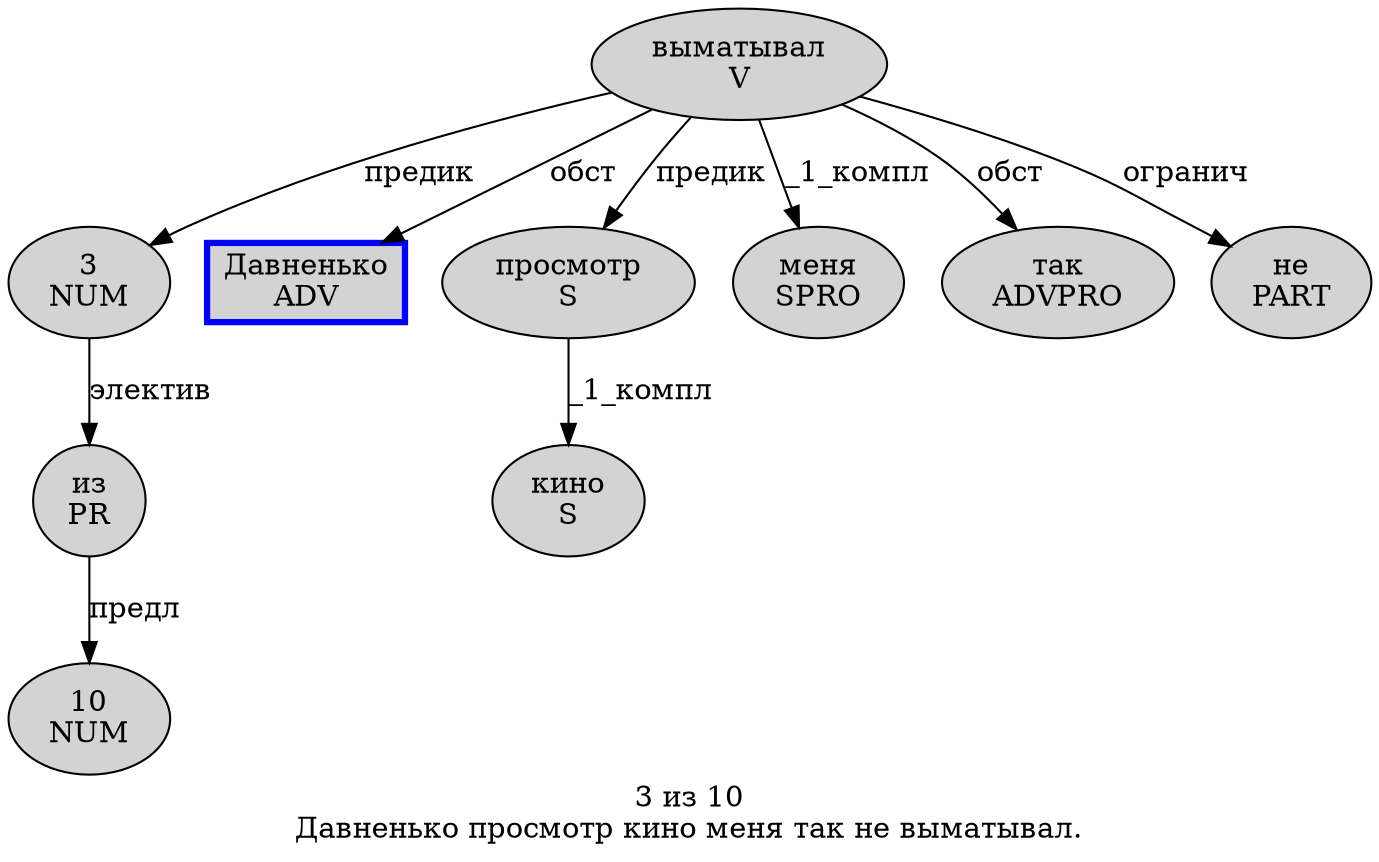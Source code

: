 digraph SENTENCE_4617 {
	graph [label="3 из 10
Давненько просмотр кино меня так не выматывал."]
	node [style=filled]
		0 [label="3
NUM" color="" fillcolor=lightgray penwidth=1 shape=ellipse]
		1 [label="из
PR" color="" fillcolor=lightgray penwidth=1 shape=ellipse]
		2 [label="10
NUM" color="" fillcolor=lightgray penwidth=1 shape=ellipse]
		3 [label="Давненько
ADV" color=blue fillcolor=lightgray penwidth=3 shape=box]
		4 [label="просмотр
S" color="" fillcolor=lightgray penwidth=1 shape=ellipse]
		5 [label="кино
S" color="" fillcolor=lightgray penwidth=1 shape=ellipse]
		6 [label="меня
SPRO" color="" fillcolor=lightgray penwidth=1 shape=ellipse]
		7 [label="так
ADVPRO" color="" fillcolor=lightgray penwidth=1 shape=ellipse]
		8 [label="не
PART" color="" fillcolor=lightgray penwidth=1 shape=ellipse]
		9 [label="выматывал
V" color="" fillcolor=lightgray penwidth=1 shape=ellipse]
			4 -> 5 [label="_1_компл"]
			1 -> 2 [label="предл"]
			0 -> 1 [label="электив"]
			9 -> 0 [label="предик"]
			9 -> 3 [label="обст"]
			9 -> 4 [label="предик"]
			9 -> 6 [label="_1_компл"]
			9 -> 7 [label="обст"]
			9 -> 8 [label="огранич"]
}